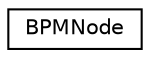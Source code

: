 digraph "Graphical Class Hierarchy"
{
 // LATEX_PDF_SIZE
  edge [fontname="Helvetica",fontsize="10",labelfontname="Helvetica",labelfontsize="10"];
  node [fontname="Helvetica",fontsize="10",shape=record];
  rankdir="LR";
  Node0 [label="BPMNode",height=0.2,width=0.4,color="black", fillcolor="white", style="filled",URL="$struct_b_p_m_node.html",tooltip=" "];
}
